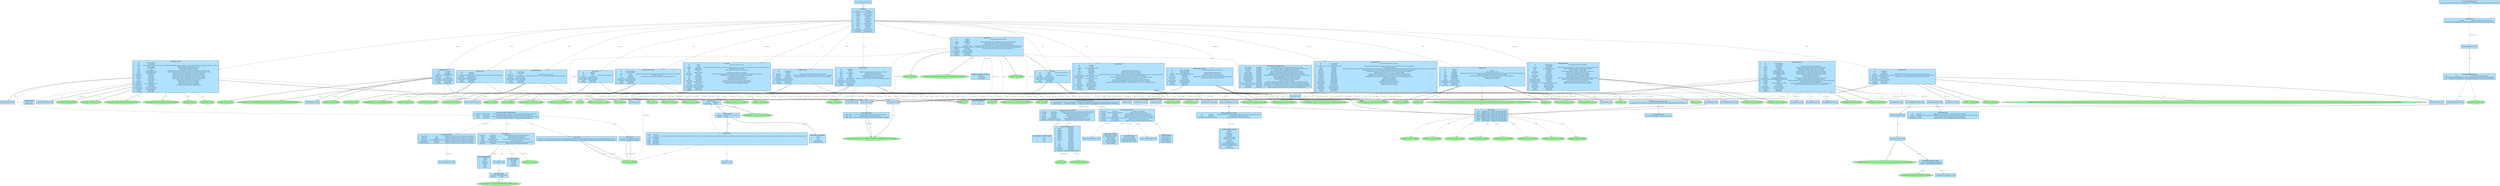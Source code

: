 # package: https://openc2_stix_sco
# version: 0-wd01 
# title: STIX SCO Core jadn
# exports: ["STIX-Cybersecurity-Observables", "SCO", "artifact", "autonomous_system", "directory", "domain_name", "email_addr", "email_message", "file", "ipv4_addr", "ipv6_addr", "mac_addr", "mutex", "network_traffic", "process", "software", "url", "user_account", "windows_registry_key"]
# config: {"$MaxBinary": 5555, "$MaxString": 5555, "$MaxElements": 555, "$Sys": "$", "$TypeName": "^[A-Za-z][-:_A-Za-z0-9]{0,63}$", "$FieldName": "^[A-Za-z][-:_A-Za-z0-9]{0,63}$", "$NSID": "^[A-Za-z][A-Za-z0-9]{0,7}$"}

digraph G {
    graph [fontname=Times fontsize=12]
    node [fillcolor=lightskyblue1 fontname=Arial fontsize=8 shape=box style=filled]
    edge [arrowsize=0.5 fontname=Arial fontsize=7 labelangle=45.0 labeldistance=0.9]
    bgcolor=white
    n0 [label="STIX-Cybersecurity-Observables = ArrayOf" shape=rectangle]
    n0 -> n1 [label=vtype]
    n1 [label=<<table border='0' cellborder='0' cellspacing='0' cellpadding='2'><tr><td colspan='4'><b>SCO = Choice</b></td></tr><tr><td>1</td><td>Artifact</td><td>artifact optional</td><td></td></tr><tr><td>2</td><td>Autonomous-System</td><td>autonomous-system optional</td><td></td></tr><tr><td>3</td><td>Directory</td><td>directory optional</td><td></td></tr><tr><td>4</td><td>Domain-Name</td><td>domain-name optional</td><td></td></tr><tr><td>5</td><td>Email-Addr</td><td>email-addr optional</td><td></td></tr><tr><td>6</td><td>File</td><td>file optional</td><td></td></tr><tr><td>7</td><td>IPv4-Addr</td><td>ipv4-addr optional</td><td></td></tr><tr><td>8</td><td>IPv6-Addr</td><td>ipv6-addr optional</td><td></td></tr><tr><td>9</td><td>Mac-Addr</td><td>mac-addr optional</td><td></td></tr><tr><td>10</td><td>Mutex</td><td>mutex optional</td><td></td></tr><tr><td>11</td><td>Network-Traffic</td><td>network-traffic optional</td><td></td></tr><tr><td>12</td><td>Process</td><td>process optional</td><td></td></tr><tr><td>13</td><td>Software</td><td>software optional</td><td></td></tr><tr><td>14</td><td>URL</td><td>url optional</td><td></td></tr><tr><td>15</td><td>User-Account</td><td>user-account optional</td><td></td></tr><tr><td>16</td><td>Windows-Registry-Key</td><td>windows-registry-key optional</td><td></td></tr><tr><td>17</td><td>X509-Certificate</td><td>x509-certificate optional</td><td></td></tr></table>> shape=rectangle]
    n1 -> n2 [label=Artifact style=dashed]
    n1 -> n4 [label="Autonomous-System" style=dashed]
    n1 -> n5 [label=Directory style=dashed]
    n1 -> n6 [label="Domain-Name" style=dashed]
    n1 -> n7 [label="Email-Addr" style=dashed]
    n1 -> n9 [label=File style=dashed]
    n1 -> n10 [label="IPv4-Addr" style=dashed]
    n1 -> n11 [label="IPv6-Addr" style=dashed]
    n1 -> n12 [label="Mac-Addr" style=dashed]
    n1 -> n13 [label=Mutex style=dashed]
    n1 -> n14 [label="Network-Traffic" style=dashed]
    n1 -> n16 [label=Process style=dashed]
    n1 -> n17 [label=Software style=dashed]
    n1 -> n19 [label=URL style=dashed]
    n1 -> n18 [label="User-Account" style=dashed]
    n1 -> n20 [label="Windows-Registry-Key" style=dashed]
    n1 -> n21 [label="X509-Certificate" style=dashed]
    n2 [label=<<table border='0' cellborder='0' cellspacing='0' cellpadding='2'><tr><td colspan='4'><b>artifact = Record</b></td></tr><tr><td>1</td><td>type</td><td>Artifact$Type</td><td>The value of this property MUST be `artifact`.</td></tr><tr><td>2</td><td>id</td><td>Artifact$Id</td><td></td></tr><tr><td>3</td><td>mime_type</td><td>Artifact$Mime-type</td><td>The value of this property MUST be a valid MIME type as specified in the IANA Media Types registry.</td></tr><tr><td>4</td><td>payload_bin</td><td>Binary optional</td><td>Specifies the binary data contained in the artifact as a base64-encoded string.</td></tr><tr><td>5</td><td>url</td><td>url</td><td>The value of this property MUST be a valid URL that resolves to the unencoded content.</td></tr><tr><td>6</td><td>hashes</td><td>Artifact$Hashes optional</td><td>Specifies a dictionary of hashes for the contents of the url or the payload_bin. This MUST be provided when the url property is present.</td></tr><tr><td>7</td><td>encryption_algorithm</td><td>encryption_algorithm_enum optional</td><td>If the artifact is encrypted, specifies the type of encryption algorithm the binary data  (either via payload_bin or url) is encoded in.</td></tr><tr><td>8</td><td>decryption_key</td><td>String optional</td><td>Specifies the decryption key for the encrypted binary data (either via payload_bin or url).</td></tr><tr><td>9</td><td>spec_version</td><td>spec_version optional</td><td></td></tr><tr><td>10</td><td>object_marking_refs</td><td>object_marking_refs optional</td><td></td></tr><tr><td>11</td><td>granular_markings</td><td>granular_markings optional</td><td></td></tr><tr><td>12</td><td>defanged</td><td>defanged optional</td><td></td></tr><tr><td>13</td><td>core_extensions</td><td>extensions optional</td><td></td></tr></table>> shape=rectangle]
    n2 -> n65 [label=type]
    n2 -> n66 [label=id]
    n2 -> n67 [label=mime_type]
    n2 -> n19 [label=url]
    n2 -> n68 [label=hashes style=dashed]
    n2 -> n3 [label=encryption_algorithm style=dashed]
    n2 -> n53 [label=spec_version style=dashed]
    n2 -> n54 [label=object_marking_refs style=dashed]
    n2 -> n56 [label=granular_markings style=dashed]
    n2 -> n57 [label=defanged style=dashed]
    n2 -> n59 [label=core_extensions style=dashed]
    n3 [label=<<table border='0' cellborder='0' cellspacing='0' cellpadding='2'><tr><td colspan='4'><b>encryption_algorithm_enum = Enumerated</b></td></tr><tr><td>1</td><td>AES-256-GCM</td><td></td></tr><tr><td>2</td><td>ChaCha20-Poly1305</td><td></td></tr><tr><td>3</td><td>mine-type-indicated</td><td></td></tr></table>> shape=rectangle]
    n4 [label=<<table border='0' cellborder='0' cellspacing='0' cellpadding='2'><tr><td colspan='4'><b>autonomous-system = Record</b></td></tr><tr><td>1</td><td>type</td><td>Autonomous-system$Type</td><td></td></tr><tr><td>2</td><td>id</td><td>Autonomous-system$Id</td><td></td></tr><tr><td>3</td><td>number</td><td>Integer</td><td>Specifies the number assigned to the AS. Such assignments are typically performed by a Regional Internet Registries (RIR).</td></tr><tr><td>4</td><td>name</td><td>String optional</td><td>Specifies the name of the AS. </td></tr><tr><td>5</td><td>rir</td><td>String optional</td><td>Specifies the name of the Regional Internet Registry (RIR) that assigned the number to the AS.</td></tr><tr><td>6</td><td>spec_version</td><td>spec_version optional</td><td></td></tr><tr><td>7</td><td>object_marking_refs</td><td>object_marking_refs optional</td><td></td></tr><tr><td>8</td><td>granular_markings</td><td>granular_markings optional</td><td></td></tr><tr><td>9</td><td>defanged</td><td>defanged optional</td><td></td></tr><tr><td>10</td><td>core_extensions</td><td>extensions optional</td><td></td></tr></table>> shape=rectangle]
    n4 -> n69 [label=type]
    n4 -> n70 [label=id]
    n4 -> n53 [label=spec_version style=dashed]
    n4 -> n54 [label=object_marking_refs style=dashed]
    n4 -> n56 [label=granular_markings style=dashed]
    n4 -> n57 [label=defanged style=dashed]
    n4 -> n59 [label=core_extensions style=dashed]
    n5 [label=<<table border='0' cellborder='0' cellspacing='0' cellpadding='2'><tr><td colspan='4'><b>directory = Record</b></td></tr><tr><td>1</td><td>type</td><td>Directory$Type</td><td></td></tr><tr><td>2</td><td>id</td><td>Directory$Id</td><td></td></tr><tr><td>3</td><td>path</td><td>String</td><td>Specifies the path, as originally observed, to the directory on the file system.</td></tr><tr><td>4</td><td>path_enc</td><td>Directory$Path-enc</td><td>Specifies the observed encoding for the path.</td></tr><tr><td>5</td><td>ctime</td><td>timestamp</td><td>Specifies the date/time the directory was created.</td></tr><tr><td>6</td><td>mtime</td><td>timestamp</td><td>Specifies the date/time the directory was last written to/modified.</td></tr><tr><td>7</td><td>atime</td><td>timestamp</td><td>Specifies the date/time the directory was last accessed.</td></tr><tr><td>8</td><td>contains_refs</td><td>Directory$Contains-refs</td><td>Specifies a list of references to other File and/or Directory Objects contained within the directory.</td></tr><tr><td>9</td><td>spec_version</td><td>spec_version optional</td><td></td></tr><tr><td>10</td><td>object_marking_refs</td><td>object_marking_refs optional</td><td></td></tr><tr><td>11</td><td>granular_markings</td><td>granular_markings optional</td><td></td></tr><tr><td>12</td><td>defanged</td><td>defanged optional</td><td></td></tr><tr><td>13</td><td>core_extensions</td><td>extensions optional</td><td></td></tr></table>> shape=rectangle]
    n5 -> n71 [label=type]
    n5 -> n72 [label=id]
    n5 -> n73 [label=path_enc]
    n5 -> n64 [label=ctime]
    n5 -> n64 [label=mtime]
    n5 -> n64 [label=atime]
    n5 -> n74 [label=contains_refs]
    n5 -> n53 [label=spec_version style=dashed]
    n5 -> n54 [label=object_marking_refs style=dashed]
    n5 -> n56 [label=granular_markings style=dashed]
    n5 -> n57 [label=defanged style=dashed]
    n5 -> n59 [label=core_extensions style=dashed]
    n6 [label=<<table border='0' cellborder='0' cellspacing='0' cellpadding='2'><tr><td colspan='4'><b>domain-name = Record</b></td></tr><tr><td>1</td><td>type</td><td>Domain-name$Type</td><td></td></tr><tr><td>2</td><td>id</td><td>Domain-name$Id</td><td></td></tr><tr><td>3</td><td>domain_name</td><td>String</td><td>Specifies the value of the domain name.</td></tr><tr><td>4</td><td>resolves_to_refs</td><td>Domain-name$Resolves-to-refs</td><td>Specifies a list of references to one or more IP addresses or domain names that the domain name resolves to.</td></tr><tr><td>5</td><td>spec_version</td><td>spec_version optional</td><td></td></tr><tr><td>6</td><td>object_marking_refs</td><td>object_marking_refs optional</td><td></td></tr><tr><td>7</td><td>granular_markings</td><td>granular_markings optional</td><td></td></tr><tr><td>8</td><td>defanged</td><td>defanged optional</td><td></td></tr><tr><td>9</td><td>core_extensions</td><td>extensions optional</td><td></td></tr></table>> shape=rectangle]
    n6 -> n75 [label=type]
    n6 -> n76 [label=id]
    n6 -> n77 [label=resolves_to_refs]
    n6 -> n53 [label=spec_version style=dashed]
    n6 -> n54 [label=object_marking_refs style=dashed]
    n6 -> n56 [label=granular_markings style=dashed]
    n6 -> n57 [label=defanged style=dashed]
    n6 -> n59 [label=core_extensions style=dashed]
    n7 [label=<<table border='0' cellborder='0' cellspacing='0' cellpadding='2'><tr><td colspan='4'><b>email-addr = Record</b></td></tr><tr><td>1</td><td>type</td><td>Email-addr$Type</td><td></td></tr><tr><td>2</td><td>id</td><td>Email-addr$Id</td><td></td></tr><tr><td>3</td><td>email_address</td><td>String</td><td>Specifies a single email address. This MUST not include the display name.</td></tr><tr><td>4</td><td>display_name</td><td>String optional</td><td>Specifies a single email display name, i.e., the name that is displayed to the human user of a mail application.</td></tr><tr><td>5</td><td>belongs_to_ref</td><td>String optional</td><td>Specifies the user account that the email address belongs to, as a reference to a User Account Object.</td></tr><tr><td>6</td><td>spec_version</td><td>spec_version optional</td><td></td></tr><tr><td>7</td><td>object_marking_refs</td><td>object_marking_refs optional</td><td></td></tr><tr><td>8</td><td>granular_markings</td><td>granular_markings optional</td><td></td></tr><tr><td>9</td><td>defanged</td><td>defanged optional</td><td></td></tr><tr><td>10</td><td>core_extensions</td><td>extensions optional</td><td></td></tr></table>> shape=rectangle]
    n7 -> n78 [label=type]
    n7 -> n79 [label=id]
    n7 -> n53 [label=spec_version style=dashed]
    n7 -> n54 [label=object_marking_refs style=dashed]
    n7 -> n56 [label=granular_markings style=dashed]
    n7 -> n57 [label=defanged style=dashed]
    n7 -> n59 [label=core_extensions style=dashed]
    n8 [label=<<table border='0' cellborder='0' cellspacing='0' cellpadding='2'><tr><td colspan='4'><b>email-message = Record</b></td></tr><tr><td>1</td><td>type</td><td>Email-message$Type</td><td></td></tr><tr><td>2</td><td>id</td><td>Email-message$Id</td><td></td></tr><tr><td>3</td><td>date</td><td>timestamp optional</td><td>Specifies the date/time that the email message was sent.</td></tr><tr><td>4</td><td>content_type</td><td>String optional</td><td>Specifies the value of the &amp;apos;Content-Type&amp;apos; header of the email message.</td></tr><tr><td>5</td><td>from_ref</td><td>String optional</td><td>Specifies the value of the &amp;apos;From:&amp;apos; header of the email message.</td></tr><tr><td>6</td><td>sender_ref</td><td>spec_version optional</td><td>Specifies the value of the &amp;apos;From&amp;apos; field of the email message.</td></tr><tr><td>7</td><td>to_refs</td><td>Email-message$To-refs optional</td><td>Specifies the mailboxes that are &amp;apos;To:&amp;apos; recipients of the email message.</td></tr><tr><td>8</td><td>cc_refs</td><td>Email-message$Cc-refs optional</td><td>Specifies the mailboxes that are &amp;apos;CC:&amp;apos; recipients of the email message.</td></tr><tr><td>9</td><td>bcc_refs</td><td>Email-message$Bcc-refs optional</td><td>Specifies the mailboxes that are &amp;apos;BCC:&amp;apos; recipients of the email message.</td></tr><tr><td>10</td><td>message_id</td><td>String optional</td><td>Specifies the Message-ID field of the email message.</td></tr><tr><td>11</td><td>subject</td><td>String optional</td><td>Specifies the subject of the email message.</td></tr><tr><td>12</td><td>received_lines</td><td>Email-message$Received-lines optional</td><td>Specifies one or more Received header fields that may be included in the email headers.</td></tr><tr><td>13</td><td>additional_header_fields</td><td>Email-message$Additional-header-fields optional</td><td>Specifies any other header fields found in the email message, as a dictionary.</td></tr><tr><td>14</td><td>raw_email_ref</td><td>String optional</td><td>Specifies the raw binary contents of the email message, including both the headers and body, as a reference to an Artifact Object.</td></tr><tr><td>15</td><td>is_multipart</td><td>Boolean</td><td>Indicates whether the email body contains multiple MIME parts.</td></tr><tr><td>16</td><td>body_multipart</td><td>Email-message$Body-multipart optional</td><td>Specifies a list of the MIME parts that make up the email body. This property MAY only be used if is_multipart is true.</td></tr><tr><td>17</td><td>body</td><td>String optional</td><td>Specifies a string containing the email body. This field MAY only be used if is_multipart is false.</td></tr><tr><td>18</td><td>spec_version</td><td>spec_version optional</td><td></td></tr><tr><td>19</td><td>object_marking_refs</td><td>object_marking_refs optional</td><td></td></tr><tr><td>20</td><td>granular_markings</td><td>granular_markings optional</td><td></td></tr><tr><td>21</td><td>defanged</td><td>defanged optional</td><td></td></tr><tr><td>22</td><td>core_extensions</td><td>extensions optional</td><td></td></tr></table>> shape=rectangle]
    n8 -> n80 [label=type]
    n8 -> n81 [label=id]
    n8 -> n64 [label=date style=dashed]
    n8 -> n53 [label=sender_ref style=dashed]
    n8 -> n82 [label=to_refs style=dashed]
    n8 -> n83 [label=cc_refs style=dashed]
    n8 -> n84 [label=bcc_refs style=dashed]
    n8 -> n85 [label=received_lines style=dashed]
    n8 -> n86 [label=additional_header_fields style=dashed]
    n8 -> n87 [label=body_multipart style=dashed]
    n8 -> n53 [label=spec_version style=dashed]
    n8 -> n54 [label=object_marking_refs style=dashed]
    n8 -> n56 [label=granular_markings style=dashed]
    n8 -> n57 [label=defanged style=dashed]
    n8 -> n59 [label=core_extensions style=dashed]
    n9 [label=<<table border='0' cellborder='0' cellspacing='0' cellpadding='2'><tr><td colspan='4'><b>file = Record</b></td></tr><tr><td>1</td><td>type</td><td>File$Type</td><td>The value of this property MUST be `file`.</td></tr><tr><td>2</td><td>id</td><td>File$Id</td><td></td></tr><tr><td>3</td><td>extensions</td><td>String optional</td><td>The File Object defines the following extensions. In addition to these, producers MAY create their own. Extensions: ntfs-ext, raster-image-ext, pdf-ext, archive-ext, windows-pebinary-ext</td></tr><tr><td>4</td><td>hashes</td><td>File$Hashes optional</td><td>Specifies a dictionary of hashes for the file.</td></tr><tr><td>5</td><td>size</td><td>File$Size optional</td><td>Specifies the size of the file, in bytes, as a non-negative integer.</td></tr><tr><td>6</td><td>name</td><td>String</td><td></td></tr><tr><td>7</td><td>name_enc</td><td>File$Name-enc optional</td><td>Specifies the observed encoding for the name of the file.</td></tr><tr><td>8</td><td>magic_number_hex</td><td>Hex optional</td><td>Specifies the hexadecimal constant (&amp;apos;magic number&amp;apos;) associated with a specific file format that corresponds to the file, if applicable.</td></tr><tr><td>9</td><td>mime_type</td><td>String optional</td><td>Specifies the MIME type name specified for the file, e.g., &amp;apos;application/msword&amp;apos;.</td></tr><tr><td>10</td><td>ctime</td><td>timestamp optional</td><td>Specifies the date/time the file was created.</td></tr><tr><td>11</td><td>mtime</td><td>timestamp optional</td><td>Specifies the date/time the file was last written to/modified.</td></tr><tr><td>12</td><td>atime</td><td>timestamp optional</td><td>Specifies the date/time the file was last accessed.</td></tr><tr><td>13</td><td>parent_directory</td><td>String optional</td><td>Specifies the parent directory of the file, as a reference to a Directory Object.</td></tr><tr><td>14</td><td>contains_refs</td><td>File$Contains-refs optional</td><td>Specifies a list of references to other Observable Objects contained within the file.</td></tr><tr><td>15</td><td>content_ref</td><td>String optional</td><td>Specifies the content of the file, represented as an Artifact Object.</td></tr><tr><td>16</td><td>spec_version</td><td>spec_version optional</td><td></td></tr><tr><td>17</td><td>object_marking_refs</td><td>object_marking_refs optional</td><td></td></tr><tr><td>18</td><td>granular_markings</td><td>granular_markings optional</td><td></td></tr><tr><td>19</td><td>defanged</td><td>defanged optional</td><td></td></tr><tr><td>20</td><td>core_extensions</td><td>extensions optional</td><td></td></tr></table>> shape=rectangle]
    n9 -> n88 [label=type]
    n9 -> n89 [label=id]
    n9 -> n90 [label=hashes style=dashed]
    n9 -> n91 [label=size style=dashed]
    n9 -> n92 [label=name_enc style=dashed]
    n9 -> n63 [label=magic_number_hex style=dashed]
    n9 -> n64 [label=ctime style=dashed]
    n9 -> n64 [label=mtime style=dashed]
    n9 -> n64 [label=atime style=dashed]
    n9 -> n93 [label=contains_refs style=dashed]
    n9 -> n53 [label=spec_version style=dashed]
    n9 -> n54 [label=object_marking_refs style=dashed]
    n9 -> n56 [label=granular_markings style=dashed]
    n9 -> n57 [label=defanged style=dashed]
    n9 -> n59 [label=core_extensions style=dashed]
    n10 [label=<<table border='0' cellborder='0' cellspacing='0' cellpadding='2'><tr><td colspan='4'><b>ipv4-addr = Record</b></td></tr><tr><td>1</td><td>type</td><td>Ipv4-addr$Type</td><td></td></tr><tr><td>2</td><td>id</td><td>Ipv4-addr$Id</td><td></td></tr><tr><td>3</td><td>ipv4_addr</td><td>Ipv4-addr$Ipv4-addr</td><td></td></tr><tr><td>4</td><td>resolves_to_refs</td><td>Ipv4-addr$Resolves-to-refs</td><td></td></tr><tr><td>5</td><td>belongs_to_refs</td><td>String</td><td></td></tr><tr><td>6</td><td>spec_version</td><td>spec_version optional</td><td></td></tr><tr><td>7</td><td>object_marking_refs</td><td>object_marking_refs optional</td><td></td></tr><tr><td>8</td><td>granular_markings</td><td>granular_markings optional</td><td></td></tr><tr><td>9</td><td>defanged</td><td>defanged optional</td><td></td></tr><tr><td>10</td><td>core_extensions</td><td>extensions optional</td><td></td></tr></table>> shape=rectangle]
    n10 -> n94 [label=type]
    n10 -> n95 [label=id]
    n10 -> n96 [label=ipv4_addr]
    n10 -> n97 [label=resolves_to_refs]
    n10 -> n53 [label=spec_version style=dashed]
    n10 -> n54 [label=object_marking_refs style=dashed]
    n10 -> n56 [label=granular_markings style=dashed]
    n10 -> n57 [label=defanged style=dashed]
    n10 -> n59 [label=core_extensions style=dashed]
    n11 [label=<<table border='0' cellborder='0' cellspacing='0' cellpadding='2'><tr><td colspan='4'><b>ipv6-addr = Record</b></td></tr><tr><td>1</td><td>type</td><td>Ipv6-addr$Type</td><td></td></tr><tr><td>2</td><td>id</td><td>Ipv6-addr$Id</td><td></td></tr><tr><td>3</td><td>ipv6_addr</td><td>Ipv6-addr$Ipv6-addr</td><td>The IPv6 Address Object represents one or more IPv6 addresses expressed using CIDR notation.</td></tr><tr><td>4</td><td>resolves_to_refs</td><td>Ipv6-addr$Resolves-to-refs</td><td>Specifies a list of references to one or more Layer 2 Media Access Control (MAC) addresses that the IPv6 address resolves to.</td></tr><tr><td>5</td><td>belongs_to_refs</td><td>Ipv6-addr$Belongs-to-refs</td><td>Specifies a reference to one or more autonomous systems (AS) that the IPv6 address belongs to.</td></tr><tr><td>6</td><td>spec_version</td><td>spec_version optional</td><td></td></tr><tr><td>7</td><td>object_marking_refs</td><td>object_marking_refs optional</td><td></td></tr><tr><td>8</td><td>granular_markings</td><td>granular_markings optional</td><td></td></tr><tr><td>9</td><td>defanged</td><td>defanged optional</td><td></td></tr><tr><td>10</td><td>core_extensions</td><td>extensions optional</td><td></td></tr></table>> shape=rectangle]
    n11 -> n98 [label=type]
    n11 -> n99 [label=id]
    n11 -> n100 [label=ipv6_addr]
    n11 -> n101 [label=resolves_to_refs]
    n11 -> n102 [label=belongs_to_refs]
    n11 -> n53 [label=spec_version style=dashed]
    n11 -> n54 [label=object_marking_refs style=dashed]
    n11 -> n56 [label=granular_markings style=dashed]
    n11 -> n57 [label=defanged style=dashed]
    n11 -> n59 [label=core_extensions style=dashed]
    n12 [label=<<table border='0' cellborder='0' cellspacing='0' cellpadding='2'><tr><td colspan='4'><b>mac-addr = Record</b></td></tr><tr><td>1</td><td>type</td><td>Mac-addr$Type</td><td></td></tr><tr><td>2</td><td>id</td><td>Mac-addr$Id</td><td></td></tr><tr><td>3</td><td>mac_address_value</td><td>Mac-addr$Mac-address-value</td><td>Specifies one or more mac addresses expressed using CIDR notation.</td></tr><tr><td>4</td><td>spec_version</td><td>spec_version optional</td><td></td></tr><tr><td>5</td><td>object_marking_refs</td><td>object_marking_refs optional</td><td></td></tr><tr><td>6</td><td>granular_markings</td><td>granular_markings optional</td><td></td></tr><tr><td>7</td><td>defanged</td><td>defanged optional</td><td></td></tr><tr><td>8</td><td>core_extensions</td><td>extensions optional</td><td></td></tr></table>> shape=rectangle]
    n12 -> n103 [label=type]
    n12 -> n104 [label=id]
    n12 -> n105 [label=mac_address_value]
    n12 -> n53 [label=spec_version style=dashed]
    n12 -> n54 [label=object_marking_refs style=dashed]
    n12 -> n56 [label=granular_markings style=dashed]
    n12 -> n57 [label=defanged style=dashed]
    n12 -> n59 [label=core_extensions style=dashed]
    n13 [label=<<table border='0' cellborder='0' cellspacing='0' cellpadding='2'><tr><td colspan='4'><b>mutex = Record</b></td></tr><tr><td>1</td><td>type</td><td>Mutex$Type</td><td></td></tr><tr><td>2</td><td>id</td><td>Mutex$Id</td><td></td></tr><tr><td>3</td><td>name</td><td>String</td><td>Specifies the name of the mutex object.</td></tr><tr><td>4</td><td>spec_version</td><td>spec_version optional</td><td></td></tr><tr><td>5</td><td>object_marking_refs</td><td>object_marking_refs optional</td><td></td></tr><tr><td>6</td><td>granular_markings</td><td>granular_markings optional</td><td></td></tr><tr><td>7</td><td>defanged</td><td>defanged optional</td><td></td></tr><tr><td>8</td><td>core_extensions</td><td>extensions optional</td><td></td></tr></table>> shape=rectangle]
    n13 -> n106 [label=type]
    n13 -> n107 [label=id]
    n13 -> n53 [label=spec_version style=dashed]
    n13 -> n54 [label=object_marking_refs style=dashed]
    n13 -> n56 [label=granular_markings style=dashed]
    n13 -> n57 [label=defanged style=dashed]
    n13 -> n59 [label=core_extensions style=dashed]
    n14 [label=<<table border='0' cellborder='0' cellspacing='0' cellpadding='2'><tr><td colspan='4'><b>network-traffic = Record</b></td></tr><tr><td>1</td><td>type</td><td>Network-traffic$Type</td><td></td></tr><tr><td>2</td><td>id</td><td>Network-traffic$Id</td><td></td></tr><tr><td>3</td><td>extensions</td><td>network_traffic_extensions_dictionary optional</td><td>The Network Traffic Object defines the following extensions. In addition to these, producers MAY create their own. Extensions: http-ext, tcp-ext, icmp-ext, socket-ext</td></tr><tr><td>4</td><td>start</td><td>Network-traffic$Start</td><td>Specifies the date/time the network traffic was initiated, if known.</td></tr><tr><td>5</td><td>stop</td><td>Network-traffic$Stop</td><td>Specifies the date/time the network traffic ended, if known.</td></tr><tr><td>6</td><td>is_active</td><td>Boolean</td><td>Indicates whether the network traffic is still ongoing.</td></tr><tr><td>7</td><td>src_port</td><td>Network-traffic$Src-port</td><td>Specifies the source port used in the network traffic, as an integer. The port value MUST be in the range of 0 - 65535.</td></tr><tr><td>8</td><td>dst_port</td><td>Network-traffic$Dst-port optional</td><td>Specifies the destination port used in the network traffic, as an integer. The port value MUST be in the range of 0 - 65535.</td></tr><tr><td>9</td><td>protocols</td><td>Network-traffic$Protocols</td><td>Specifies the protocols observed in the network traffic, along with their corresponding state.</td></tr><tr><td>10</td><td>src_byte_count</td><td>Integer optional</td><td>Specifies the number of bytes, as a positive integer, sent from the source to the destination.</td></tr><tr><td>11</td><td>dst_byte_count</td><td>Integer optional</td><td>Specifies the number of bytes, as a positive integer, sent from the destination to the source.</td></tr><tr><td>12</td><td>src_packets</td><td>Integer optional</td><td>Specifies the number of packets, as a positive integer, sent from the source to the destination.</td></tr><tr><td>13</td><td>dst_packets</td><td>Integer optional</td><td>Specifies the number of packets, as a positive integer, sent from the destination to the source.</td></tr><tr><td>14</td><td>ipfix</td><td>ipfix_choice optional</td><td>Specifies any IP Flow Information Export (IPFIX) data for the traffic.</td></tr><tr><td>15</td><td>src_payload_ref</td><td>String optional</td><td>Specifies the bytes sent from the source to the destination.</td></tr><tr><td>16</td><td>dst_payload_ref</td><td>String optional</td><td>Specifies the bytes sent from the source to the destination.</td></tr><tr><td>17</td><td>encapsulates_refs</td><td>Network-traffic$Encapsulates-refs</td><td>Specifies the bytes sent from the source to the destination.</td></tr><tr><td>18</td><td>encapsulated_by_ref</td><td>String optional</td><td>Links to another network-traffic object which encapsulates this object.</td></tr><tr><td>19</td><td>spec_version</td><td>spec_version optional</td><td></td></tr><tr><td>20</td><td>object_marking_refs</td><td>object_marking_refs optional</td><td></td></tr><tr><td>21</td><td>granular_markings</td><td>granular_markings optional</td><td></td></tr><tr><td>22</td><td>defanged</td><td>defanged optional</td><td></td></tr><tr><td>23</td><td>core_extensions</td><td>extensions optional</td><td></td></tr></table>> shape=rectangle]
    n14 -> n108 [label=type]
    n14 -> n109 [label=id]
    n14 -> n34 [label=extensions style=dashed]
    n14 -> n110 [label=start]
    n14 -> n111 [label=stop]
    n14 -> n112 [label=src_port]
    n14 -> n113 [label=dst_port style=dashed]
    n14 -> n114 [label=protocols]
    n14 -> n15 [label=ipfix style=dashed]
    n14 -> n115 [label=encapsulates_refs]
    n14 -> n53 [label=spec_version style=dashed]
    n14 -> n54 [label=object_marking_refs style=dashed]
    n14 -> n56 [label=granular_markings style=dashed]
    n14 -> n57 [label=defanged style=dashed]
    n14 -> n59 [label=core_extensions style=dashed]
    n15 [label=<<table border='0' cellborder='0' cellspacing='0' cellpadding='2'><tr><td colspan='4'><b>ipfix_choice = Choice</b></td></tr><tr><td>1</td><td>ipfix_string</td><td>String</td><td></td></tr><tr><td>2</td><td>ipfix_integer</td><td>Integer</td><td></td></tr></table>> shape=rectangle]
    n16 [label=<<table border='0' cellborder='0' cellspacing='0' cellpadding='2'><tr><td colspan='4'><b>process = Record</b></td></tr><tr><td>1</td><td>type</td><td>Process$Type</td><td></td></tr><tr><td>2</td><td>id</td><td>Process$Id</td><td></td></tr><tr><td>3</td><td>extensions</td><td>process_extensions_dictionary optional</td><td></td></tr><tr><td>4</td><td>is_hidden</td><td>Boolean optional</td><td></td></tr><tr><td>5</td><td>pid</td><td>Integer optional</td><td>Specifies the Process ID, or PID, of the process.</td></tr><tr><td>6</td><td>created_time</td><td>timestamp optional</td><td>Specifies the date/time at which the process was created.</td></tr><tr><td>7</td><td>cwd</td><td>String optional</td><td>Specifies the current working directory of the process.</td></tr><tr><td>8</td><td>command_line</td><td>String optional</td><td>Specifies the full command line used in executing the process, including the process name (which may be specified individually via the binary_ref.name property) and any arguments.</td></tr><tr><td>9</td><td>environment_variables</td><td>Process$Environment-variables optional</td><td>Specifies the list of environment variables associated with the process as a dictionary.</td></tr><tr><td>10</td><td>opened_connection_refs</td><td>String optional</td><td>Specifies the list of network connections opened by the process, as a reference to one or more Network Traffic Objects.</td></tr><tr><td>11</td><td>creator_user_ref</td><td>Process$Creator-user-ref optional</td><td>Specifies the user that created the process, as a reference to a User Account Object.</td></tr><tr><td>12</td><td>image_ref</td><td>String optional</td><td>Specifies the executable binary that was executed as the process image, as a reference to a File Object.</td></tr><tr><td>13</td><td>parent_ref</td><td>String optional</td><td>Specifies the other process that spawned (i.e. is the parent of) this one, as represented by a Process Object.</td></tr><tr><td>14</td><td>child_refs</td><td>Process$Child-refs optional</td><td>Specifies the other processes that were spawned by (i.e. children of) this process, as a reference to one or more other Process Objects.</td></tr><tr><td>15</td><td>spec_version</td><td>spec_version optional</td><td></td></tr><tr><td>16</td><td>object_marking_refs</td><td>object_marking_refs optional</td><td></td></tr><tr><td>17</td><td>granular_markings</td><td>granular_markings optional</td><td></td></tr><tr><td>18</td><td>defanged</td><td>defanged optional</td><td></td></tr><tr><td>19</td><td>core_extensions</td><td>extensions optional</td><td></td></tr></table>> shape=rectangle]
    n16 -> n116 [label=type]
    n16 -> n117 [label=id]
    n16 -> n44 [label=extensions style=dashed]
    n16 -> n64 [label=created_time style=dashed]
    n16 -> n118 [label=environment_variables style=dashed]
    n16 -> n119 [label=creator_user_ref style=dashed]
    n16 -> n120 [label=child_refs style=dashed]
    n16 -> n53 [label=spec_version style=dashed]
    n16 -> n54 [label=object_marking_refs style=dashed]
    n16 -> n56 [label=granular_markings style=dashed]
    n16 -> n57 [label=defanged style=dashed]
    n16 -> n59 [label=core_extensions style=dashed]
    n17 [label=<<table border='0' cellborder='0' cellspacing='0' cellpadding='2'><tr><td colspan='4'><b>software = Record</b></td></tr><tr><td>1</td><td>type</td><td>Software$Type</td><td></td></tr><tr><td>2</td><td>id</td><td>String</td><td>%^software--</td></tr><tr><td>3</td><td>name</td><td>Software$Name</td><td>Specifies the name of the software.</td></tr><tr><td>4</td><td>cpe</td><td>Software$Cpe</td><td>Specifies the Common Platform Enumeration (CPE) entry for the software, if available. The value for this property MUST be a CPE v2.3 entry from the official NVD CPE Dictionary.</td></tr><tr><td>5</td><td>swid</td><td>Software$Swid</td><td>Specifies the Software Identification (SWID) Tags entry for the software, if available.</td></tr><tr><td>6</td><td>languages</td><td>Software$Languages</td><td>Specifies the languages supported by the software. The value of each list member MUST be an ISO 639-2 language code.</td></tr><tr><td>7</td><td>vendor</td><td>Software$Vendor</td><td>Specifies the name of the vendor of the software.</td></tr><tr><td>8</td><td>version</td><td>Software$Version</td><td>Specifies the version of the software.</td></tr><tr><td>9</td><td>spec_version</td><td>spec_version optional</td><td></td></tr><tr><td>10</td><td>object_marking_refs</td><td>object_marking_refs optional</td><td></td></tr><tr><td>11</td><td>granular_markings</td><td>granular_markings optional</td><td></td></tr><tr><td>12</td><td>defanged</td><td>defanged optional</td><td></td></tr><tr><td>13</td><td>core_extensions</td><td>extensions optional</td><td></td></tr></table>> shape=rectangle]
    n17 -> n121 [label=type]
    n17 -> n122 [label=name_]
    n17 -> n123 [label=cpe]
    n17 -> n124 [label=swid]
    n17 -> n125 [label=languages]
    n17 -> n126 [label=vendor]
    n17 -> n127 [label=version]
    n17 -> n53 [label=spec_version style=dashed]
    n17 -> n54 [label=object_marking_refs style=dashed]
    n17 -> n56 [label=granular_markings style=dashed]
    n17 -> n57 [label=defanged style=dashed]
    n17 -> n59 [label=core_extensions style=dashed]
    n18 [label=<<table border='0' cellborder='0' cellspacing='0' cellpadding='2'><tr><td colspan='4'><b>user-account = Record</b></td></tr><tr><td>1</td><td>type</td><td>User-account$Type</td><td>The value of this property MUST be `user-account`.</td></tr><tr><td>2</td><td>id</td><td>User-account$Id</td><td></td></tr><tr><td>3</td><td>user_account_extensions</td><td>user_account_extensions_dictionary optional</td><td>The User Account Object defines the following extensions. In addition to these, producers MAY create their own. Extensions: unix-account-ext.</td></tr><tr><td>4</td><td>user_id</td><td>String optional</td><td>Specifies the identifier of the account.</td></tr><tr><td>5</td><td>credential</td><td>String optional</td><td>Specifies a cleartext credential. This is only intended to be used in capturing metadata from malware analysis (e.g., a hard-coded domain administrator password that the malware attempts to use for lateral movement) and SHOULD NOT be used for sharing of PII.</td></tr><tr><td>6</td><td>account_login</td><td>String optional</td><td>Specifies the account login string, used in cases where the user_id property specifies something other than what a user would type when they login.</td></tr><tr><td>7</td><td>account_type</td><td>String optional</td><td>Specifies the type of the account. This is an open vocabulary and values SHOULD come from the account-type-ov vocabulary.</td></tr><tr><td>8</td><td>display_name</td><td>String optional</td><td>Specifies the display name of the account, to be shown in user interfaces, if applicable.</td></tr><tr><td>9</td><td>is_service_account</td><td>Boolean optional</td><td>Indicates that the account is associated with a network service or system process (daemon), not a specific individual.</td></tr><tr><td>10</td><td>is_privileged</td><td>Boolean optional</td><td>Specifies that the account has elevated privileges (i.e., in the case of root on Unix or the Windows Administrator account).</td></tr><tr><td>11</td><td>can_escalate_privs</td><td>Boolean optional</td><td>Specifies that the account has the ability to escalate privileges (i.e., in the case of sudo on Unix or a Windows Domain Admin account).</td></tr><tr><td>12</td><td>is_disabled</td><td>Boolean optional</td><td>Specifies if the account is disabled.</td></tr><tr><td>13</td><td>account_created</td><td>timestamp optional</td><td>Specifies when the account was created.</td></tr><tr><td>14</td><td>account_expires</td><td>timestamp optional</td><td>Specifies the expiration date of the account.</td></tr><tr><td>15</td><td>credential_last_changed</td><td>timestamp optional</td><td>Specifies when the account credential was last changed.</td></tr><tr><td>16</td><td>account_first_login</td><td>timestamp optional</td><td>Specifies when the account was first accessed.</td></tr><tr><td>17</td><td>account_last_login</td><td>timestamp optional</td><td>Specifies when the account was last accessed.</td></tr><tr><td>18</td><td>spec_version</td><td>spec_version optional</td><td></td></tr><tr><td>19</td><td>object_marking_refs</td><td>object_marking_refs optional</td><td></td></tr><tr><td>20</td><td>granular_markings</td><td>granular_markings optional</td><td></td></tr><tr><td>21</td><td>defanged</td><td>defanged optional</td><td></td></tr><tr><td>22</td><td>core_extensions</td><td>extensions optional</td><td></td></tr></table>> shape=rectangle]
    n18 -> n128 [label=type]
    n18 -> n129 [label=id]
    n18 -> n42 [label=user_account_extensions style=dashed]
    n18 -> n64 [label=account_created style=dashed]
    n18 -> n64 [label=account_expires style=dashed]
    n18 -> n64 [label=credential_last_changed style=dashed]
    n18 -> n64 [label=account_first_login style=dashed]
    n18 -> n64 [label=account_last_login style=dashed]
    n18 -> n53 [label=spec_version style=dashed]
    n18 -> n54 [label=object_marking_refs style=dashed]
    n18 -> n56 [label=granular_markings style=dashed]
    n18 -> n57 [label=defanged style=dashed]
    n18 -> n59 [label=core_extensions style=dashed]
    n19 [label=<<table border='0' cellborder='0' cellspacing='0' cellpadding='2'><tr><td colspan='4'><b>url = Record</b></td></tr><tr><td>1</td><td>type</td><td>Url$Type</td><td>The value of this property MUST be `url`.</td></tr><tr><td>2</td><td>id</td><td>Url$Id</td><td></td></tr><tr><td>3</td><td>url_value</td><td>Url$Url-value</td><td>Specifies the value of the URL.</td></tr><tr><td>4</td><td>spec_version</td><td>spec_version optional</td><td></td></tr><tr><td>5</td><td>object_marking_refs</td><td>object_marking_refs optional</td><td></td></tr><tr><td>6</td><td>granular_markings</td><td>granular_markings optional</td><td></td></tr><tr><td>7</td><td>defanged</td><td>defanged optional</td><td></td></tr><tr><td>8</td><td>core_extensions</td><td>extensions optional</td><td></td></tr></table>> shape=rectangle]
    n19 -> n130 [label=type]
    n19 -> n131 [label=id]
    n19 -> n132 [label=url_value]
    n19 -> n53 [label=spec_version style=dashed]
    n19 -> n54 [label=object_marking_refs style=dashed]
    n19 -> n56 [label=granular_markings style=dashed]
    n19 -> n57 [label=defanged style=dashed]
    n19 -> n59 [label=core_extensions style=dashed]
    n20 [label=<<table border='0' cellborder='0' cellspacing='0' cellpadding='2'><tr><td colspan='4'><b>windows-registry-key = Record</b></td></tr><tr><td>1</td><td>type</td><td>Windows-registry-key$Type</td><td>The value of this property MUST be `windows-registry-key`.</td></tr><tr><td>2</td><td>id</td><td>Windows-registry-key$Id</td><td></td></tr><tr><td>3</td><td>key</td><td>Windows-registry-key$Key</td><td>Specifies the full registry key including the hive.</td></tr><tr><td>4</td><td>registry_values</td><td>Windows-registry-key$Registry-values optional</td><td>Specifies the values found under the registry key.</td></tr><tr><td>5</td><td>modified_time</td><td>timestamp optional</td><td>Specifies the last date/time that the registry key was modified.</td></tr><tr><td>6</td><td>creator_user_ref</td><td>String optional</td><td>Specifies a reference to a user account, represented as a User Account Object, that created the registry key.</td></tr><tr><td>7</td><td>number_of_subkeys</td><td>Integer optional</td><td>Specifies the number of subkeys contained under the registry key.</td></tr><tr><td>8</td><td>spec_version</td><td>spec_version optional</td><td></td></tr><tr><td>9</td><td>object_marking_refs</td><td>object_marking_refs optional</td><td></td></tr><tr><td>10</td><td>granular_markings</td><td>granular_markings optional</td><td></td></tr><tr><td>11</td><td>defanged</td><td>defanged optional</td><td></td></tr><tr><td>12</td><td>core_extensions</td><td>extensions optional</td><td></td></tr></table>> shape=rectangle]
    n20 -> n133 [label=type]
    n20 -> n134 [label=id]
    n20 -> n135 [label=key]
    n20 -> n136 [label=registry_values style=dashed]
    n20 -> n64 [label=modified_time style=dashed]
    n20 -> n53 [label=spec_version style=dashed]
    n20 -> n54 [label=object_marking_refs style=dashed]
    n20 -> n56 [label=granular_markings style=dashed]
    n20 -> n57 [label=defanged style=dashed]
    n20 -> n59 [label=core_extensions style=dashed]
    n21 [label=<<table border='0' cellborder='0' cellspacing='0' cellpadding='2'><tr><td colspan='4'><b>x509-certificate = Record</b></td></tr><tr><td>1</td><td>type</td><td>X509-certificate$Type</td><td>The value of this property MUST be `x509-certificate`.</td></tr><tr><td>2</td><td>id</td><td>X509-certificate$Id</td><td></td></tr><tr><td>3</td><td>is_self_signed</td><td>Boolean optional</td><td>Specifies whether the certificate is self-signed, i.e., whether it is signed by the same entity whose identity it certifies.</td></tr><tr><td>4</td><td>hashes</td><td>X509-certificate$Hashes optional</td><td>Specifies any hashes that were calculated for the entire contents of the certificate.</td></tr><tr><td>5</td><td>version</td><td>String optional</td><td>Specifies the version of the encoded certificate.</td></tr><tr><td>6</td><td>serial_number</td><td>String optional</td><td>Specifies the unique identifier for the certificate, as issued by a specific Certificate Authority.</td></tr><tr><td>7</td><td>signature_algorithm</td><td>String optional</td><td>Specifies the name of the algorithm used to sign the certificate.</td></tr><tr><td>8</td><td>issuer</td><td>String optional</td><td>Specifies the name of the Certificate Authority that issued the certificate.</td></tr><tr><td>9</td><td>validity_not_before</td><td>timestamp optional</td><td>Specifies the date on which the certificate validity period begins.</td></tr><tr><td>10</td><td>validity_not_after</td><td>timestamp optional</td><td>Specifies the date on which the certificate validity period ends.</td></tr><tr><td>11</td><td>subject</td><td>spec_version optional</td><td>Specifies the name of the entity associated with the public key stored in the subject public key field of the certificate.</td></tr><tr><td>12</td><td>subject_public_key_algorithm</td><td>String optional</td><td>Specifies the name of the algorithm with which to encrypt data being sent to the subject.</td></tr><tr><td>13</td><td>subject_public_key_modulus</td><td>String optional</td><td>Specifies the modulus portion of the subject&rsquo;s public RSA key.</td></tr><tr><td>14</td><td>subject_public_key_extensions</td><td>Integer optional</td><td>Specifies the exponent portion of the subject&rsquo;s public RSA key, as an integer.</td></tr><tr><td>15</td><td>x509_v3_extensions</td><td>X509-certificate$X509-v3-extensions optional</td><td>Specifies any standard X.509 v3 extensions that may be used in the certificate.</td></tr><tr><td>16</td><td>spec_version</td><td>spec_version optional</td><td></td></tr><tr><td>17</td><td>object_marking_refs</td><td>object_marking_refs optional</td><td></td></tr><tr><td>18</td><td>granular_markings</td><td>granular_markings optional</td><td></td></tr><tr><td>19</td><td>defanged</td><td>defanged optional</td><td></td></tr><tr><td>20</td><td>core_extensions</td><td>extensions optional</td><td></td></tr></table>> shape=rectangle]
    n21 -> n137 [label=type]
    n21 -> n138 [label=id]
    n21 -> n139 [label=hashes style=dashed]
    n21 -> n64 [label=validity_not_before style=dashed]
    n21 -> n64 [label=validity_not_after style=dashed]
    n21 -> n53 [label=subject style=dashed]
    n21 -> n140 [label=x509_v3_extensions style=dashed]
    n21 -> n53 [label=spec_version style=dashed]
    n21 -> n54 [label=object_marking_refs style=dashed]
    n21 -> n56 [label=granular_markings style=dashed]
    n21 -> n57 [label=defanged style=dashed]
    n21 -> n59 [label=core_extensions style=dashed]
    n22 [label=<<table border='0' cellborder='0' cellspacing='0' cellpadding='2'><tr><td colspan='4'><b>mime-part-type = Record</b></td></tr><tr><td>1</td><td>body</td><td>String optional</td><td>Specifies the contents of the MIME part if the content_type is not provided OR starts with text/</td></tr><tr><td>2</td><td>body_raw_ref</td><td>String optional</td><td>Specifies the contents of non-textual MIME parts, that is those whose content_type does not start with text/, as a reference to an Artifact Object or File Object.</td></tr><tr><td>3</td><td>content_type</td><td>String optional</td><td>Specifies the value of the &amp;apos;Content-Type&amp;apos; header field of the MIME part.</td></tr><tr><td>4</td><td>content_disposition</td><td>String optional</td><td>Specifies the value of the &amp;apos;Content-Disposition&amp;apos; header field of the MIME part.</td></tr></table>> shape=rectangle]
    n23 [label="email-additional-header-fields = ArrayOf" shape=rectangle]
    n23 -> n24 [label=vtype]
    n24 [label="email_additional_header_field = MapOf" shape=rectangle]
    n24 -> n25 [label=ktype]
    n24 -> n26 [label=vtype]
    n25 [label="email_additional_header_fieldname = String(%^((?!((^|, )(date|received_lines|content_type|from_ref|sender_ref|to_refs|cc_refs|bcc_refs|subject))+$).)*$%)" fillcolor=palegreen shape=ellipse]
    n26 [label=<<table border='0' cellborder='0' cellspacing='0' cellpadding='2'><tr><td colspan='4'><b>email_additional_header_value = Choice</b></td></tr><tr><td>1</td><td>String_Value</td><td>Email-additional-header-value$String-value</td><td></td></tr><tr><td>2</td><td>String_Array</td><td>Email-additional-header-value$String-array</td><td></td></tr></table>> shape=rectangle]
    n26 -> n141 [label=String_Value style=dashed]
    n26 -> n142 [label=String_Array style=dashed]
    n27 [label=<<table border='0' cellborder='0' cellspacing='0' cellpadding='2'><tr><td colspan='4'><b>windows_registry_value_type = Record</b></td></tr><tr><td>1</td><td>name</td><td>String optional</td><td>Specifies the name of the registry value. For specifying the default value in a registry key, an empty string MUST be used.</td></tr><tr><td>2</td><td>data</td><td>String optional</td><td>Specifies the data contained in the registry value.</td></tr><tr><td>3</td><td>registry_data_type</td><td>win_registry_data_type optional</td><td>Specifies the registry (REG_*) data type used in the registry value.</td></tr></table>> shape=rectangle]
    n27 -> n28 [label=registry_data_type style=dashed]
    n28 [label=<<table border='0' cellborder='0' cellspacing='0' cellpadding='2'><tr><td colspan='4'><b>win_registry_data_type = Enumerated</b></td></tr><tr><td>1</td><td>REG_NONE</td><td></td></tr><tr><td>2</td><td>REG_SZ</td><td></td></tr><tr><td>3</td><td>REG_EXPAND_SZ</td><td></td></tr><tr><td>4</td><td>REG_BINARY</td><td></td></tr><tr><td>5</td><td>REG_DWORD</td><td></td></tr><tr><td>6</td><td>REG_DWORD_BIG_ENDIAN</td><td></td></tr><tr><td>7</td><td>REG_DWORD_LITTLE_ENDIAN</td><td></td></tr><tr><td>8</td><td>REG_LINK</td><td></td></tr><tr><td>9</td><td>REG_MULTI_SZ</td><td></td></tr><tr><td>10</td><td>REG_RESOURCE_LIST</td><td></td></tr><tr><td>11</td><td>REG_FULL_RESOURCE_DESCRIPTION</td><td></td></tr><tr><td>12</td><td>REG_RESOURCE_REQUIREMENTS_LIST</td><td></td></tr><tr><td>13</td><td>REG_QWORD</td><td></td></tr><tr><td>14</td><td>REG_INVALID_TYPE</td><td></td></tr></table>> shape=rectangle]
    n29 [label=<<table border='0' cellborder='0' cellspacing='0' cellpadding='2'><tr><td colspan='4'><b>x509_certificate_extensions_type = Record</b></td></tr><tr><td>1</td><td>basic_constraints</td><td>String optional</td><td>Specifies a multi-valued extension which indicates whether a certificate is a CA certificate.</td></tr><tr><td>2</td><td>name_constraints</td><td>String optional</td><td>Specifies a namespace within which all subject names in subsequent certificates in a certification path MUST be located.</td></tr><tr><td>3</td><td>policy_constraints</td><td>String optional</td><td>Specifies any constraints on path validation for certificates issued to CAs.</td></tr><tr><td>4</td><td>key_usage</td><td>String optional</td><td>Specifies a multi-valued extension consisting of a list of names of the permitted key usages.</td></tr><tr><td>5</td><td>extend_key_usage</td><td>String optional</td><td>Specifies a list of usages indicating purposes for which the certificate public key can be used for.</td></tr><tr><td>6</td><td>subject_key_identifier</td><td>String optional</td><td>Specifies the identifier that provides a means of identifying certificates that contain a particular public key.</td></tr><tr><td>7</td><td>authority_key_identifier</td><td>String optional</td><td>Specifies the identifier that provides a means of identifying the public key corresponding to the private key used to sign a certificate.</td></tr><tr><td>8</td><td>subject_alternative_name</td><td>String optional</td><td>Specifies the additional identities to be bound to the subject of the certificate.</td></tr><tr><td>9</td><td>issuer_alternative_name</td><td>String optional</td><td>Specifies the additional identities to be bound to the issuer of the certificate.</td></tr><tr><td>10</td><td>subject_directory_attributes</td><td>String optional</td><td>Specifies the identification attributes (e.g., nationality) of the subject.</td></tr><tr><td>11</td><td>crt_distribution_points</td><td>String optional</td><td>Specifies how CRL information is obtained.</td></tr><tr><td>12</td><td>inhibit_any_policy</td><td>String optional</td><td>Specifies the number of additional certificates that may appear in the path before anyPolicy is no longer permitted.</td></tr><tr><td>13</td><td>private_key_usage_period_not_before</td><td>timestamp optional</td><td>Specifies the date on which the validity period begins for the private key, if it is different from the validity period of the certificate.</td></tr><tr><td>14</td><td>private_key_usage_period_not_after</td><td>timestamp optional</td><td>Specifies the date on which the validity period ends for the private key, if it is different from the validity period of the certificate.</td></tr><tr><td>15</td><td>certificate_policies</td><td>String optional</td><td>Specifies a sequence of one or more policy information terms, each of which consists of an object identifier (OID) and optional qualifiers.</td></tr><tr><td>16</td><td>policy_mappings</td><td>String optional</td><td>Specifies one or more pairs of OIDs; each pair includes an issuerDomainPolicy and a subjectDomainPolicy</td></tr></table>> shape=rectangle]
    n29 -> n64 [label=private_key_usage_period_not_before style=dashed]
    n29 -> n64 [label=private_key_usage_period_not_after style=dashed]
    n30 [label=<<table border='0' cellborder='0' cellspacing='0' cellpadding='2'><tr><td colspan='4'><b>file_extensions_dictionary = Record</b></td></tr><tr><td>1</td><td>ntfs_ext</td><td>ntfs_ext optional</td><td>The NTFS file extension specifies a default extension for capturing properties specific to the storage of the file on the NTFS file system.</td></tr></table>> shape=rectangle]
    n30 -> n31 [label=ntfs_ext style=dashed]
    n31 [label=<<table border='0' cellborder='0' cellspacing='0' cellpadding='2'><tr><td colspan='4'><b>ntfs_ext = Record</b></td></tr><tr><td>1</td><td>sid</td><td>String optional</td><td>Specifies the security ID (SID) value assigned to the file.</td></tr><tr><td>2</td><td>alternate_data_streams</td><td>Ntfs-ext$Alternate-data-streams optional</td><td>Specifies a list of NTFS alternate data streams that exist for the file.</td></tr></table>> shape=rectangle]
    n31 -> n143 [label=alternate_data_streams style=dashed]
    n32 [label=<<table border='0' cellborder='0' cellspacing='0' cellpadding='2'><tr><td colspan='4'><b>ntfs_atlternate_data_stream = Record</b></td></tr><tr><td>1</td><td>name</td><td>String</td><td>Specifies the name of the alternate data stream.</td></tr><tr><td>2</td><td>hashes</td><td>Ntfs-atlternate-data-stream$Hashes optional</td><td>Specifies a dictionary of hashes for the data contained in the alternate data stream.</td></tr><tr><td>3</td><td>size</td><td>Ntfs-atlternate-data-stream$Size optional</td><td>Specifies the size of the alternate data stream, in bytes, as a non-negative integer.</td></tr></table>> shape=rectangle]
    n32 -> n144 [label=hashes style=dashed]
    n32 -> n145 [label=size style=dashed]
    n33 [label=<<table border='0' cellborder='0' cellspacing='0' cellpadding='2'><tr><td colspan='4'><b>hashes = Record</b></td></tr><tr><td>1</td><td>MD5</td><td>Hashes$Md5 optional</td><td>Specifies the MD5 message digest algorithm.</td></tr><tr><td>2</td><td>SHA-1</td><td>Hashes$Sha-1 optional</td><td>Specifies the MD5 message digest algorithm.</td></tr><tr><td>3</td><td>SHA-256</td><td>Hashes$Sha-256 optional</td><td>Specifies the MD5 message digest algorithm.</td></tr><tr><td>4</td><td>SHA-512</td><td>Hashes$Sha-512 optional</td><td>Specifies the MD5 message digest algorithm.</td></tr><tr><td>5</td><td>SHA3-256</td><td>Hashes$Sha3-256 optional</td><td>Specifies the MD5 message digest algorithm.</td></tr><tr><td>6</td><td>SHA3-512</td><td>Hashes$Sha3-512 optional</td><td>Specifies the MD5 message digest algorithm.</td></tr><tr><td>7</td><td>SSDEEP</td><td>Hashes$Ssdeep optional</td><td>Specifies the MD5 message digest algorithm.</td></tr><tr><td>8</td><td>TLSH</td><td>Hashes$Tlsh optional</td><td>Specifies the MD5 message digest algorithm.</td></tr></table>> shape=rectangle]
    n33 -> n146 [label=MD5 style=dashed]
    n33 -> n147 [label="SHA-1" style=dashed]
    n33 -> n148 [label="SHA-256" style=dashed]
    n33 -> n149 [label="SHA-512" style=dashed]
    n33 -> n150 [label="SHA3-256" style=dashed]
    n33 -> n151 [label="SHA3-512" style=dashed]
    n33 -> n152 [label=SSDEEP style=dashed]
    n33 -> n153 [label=TLSH style=dashed]
    n34 [label=<<table border='0' cellborder='0' cellspacing='0' cellpadding='2'><tr><td colspan='4'><b>network_traffic_extensions_dictionary = Record</b></td></tr><tr><td>1</td><td>http_request_ext</td><td>http_request_ext optional</td><td>The HTTP request extension specifies a default extension for capturing network traffic properties specific to HTTP requests.</td></tr><tr><td>2</td><td>icmp_ext</td><td>icmp_ext optional</td><td>The ICMP extension specifies a default extension for capturing network traffic properties specific to ICMP.</td></tr><tr><td>3</td><td>socket_ext</td><td>socket_ext optional</td><td>The Network Socket extension specifies a default extension for capturing network traffic properties associated with network sockets.</td></tr><tr><td>4</td><td>tcp_ext</td><td>tcp_ext optional</td><td>The TCP extension specifies a default extension for capturing network traffic properties specific to TCP.</td></tr></table>> shape=rectangle]
    n34 -> n35 [label=http_request_ext style=dashed]
    n34 -> n36 [label=icmp_ext style=dashed]
    n34 -> n37 [label=socket_ext style=dashed]
    n34 -> n38 [label=tcp_ext style=dashed]
    n35 [label=<<table border='0' cellborder='0' cellspacing='0' cellpadding='2'><tr><td colspan='4'><b>http_request_ext = Record</b></td></tr><tr><td>1</td><td>request_method</td><td>String</td><td>Specifies the HTTP method portion of the HTTP request line, as a lowercase string.</td></tr><tr><td>2</td><td>request_value</td><td>String</td><td>Specifies the value (typically a resource path) portion of the HTTP request line.</td></tr><tr><td>3</td><td>request_version</td><td>String optional</td><td>Specifies the HTTP method portion of the HTTP request line, as a lowercase string.</td></tr><tr><td>4</td><td>request_header</td><td>Http-request-ext$Request-header optional</td><td>Specifies the value (typically a resource path) portion of the HTTP request line.</td></tr><tr><td>5</td><td>message_body_length</td><td>String optional</td><td>Specifies the HTTP method portion of the HTTP request line, as a lowercase string.</td></tr><tr><td>6</td><td>message_body_data_ref</td><td>String optional</td><td>Specifies the value (typically a resource path) portion of the HTTP request line.</td></tr></table>> shape=rectangle]
    n35 -> n154 [label=request_header style=dashed]
    n36 [label=<<table border='0' cellborder='0' cellspacing='0' cellpadding='2'><tr><td colspan='4'><b>icmp_ext = Record</b></td></tr><tr><td>1</td><td>icmp_type_hex</td><td>Hex</td><td>Specifies the ICMP type byte.</td></tr><tr><td>2</td><td>icmp_code_hex</td><td>Hex</td><td>Specifies the ICMP code byte.</td></tr></table>> shape=rectangle]
    n36 -> n63 [label=icmp_type_hex]
    n36 -> n63 [label=icmp_code_hex]
    n37 [label=<<table border='0' cellborder='0' cellspacing='0' cellpadding='2'><tr><td colspan='4'><b>socket_ext = Record</b></td></tr><tr><td>1</td><td>address_family</td><td>address_family</td><td>Specifies the address family (AF_*) that the socket is configured for.</td></tr><tr><td>2</td><td>is_blocking</td><td>Boolean optional</td><td>Specifies whether the socket is in blocking mode.</td></tr><tr><td>3</td><td>is_listening</td><td>String optional</td><td>Specifies whether the socket is in listening mode.</td></tr><tr><td>4</td><td>options</td><td>Socket-ext$Options optional</td><td>Specifies any options (SO_*) that may be used by the socket, as a dictionary.</td></tr><tr><td>5</td><td>socket_type</td><td>socket_type optional</td><td>Specifies the type of the socket.</td></tr><tr><td>6</td><td>socket_descriptor</td><td>Socket-ext$Socket-descriptor optional</td><td>Specifies the socket file descriptor value associated with the socket, as a non-negative integer.</td></tr><tr><td>7</td><td>socket_handle</td><td>Integer optional</td><td>Specifies the handle or inode value associated with the socket.</td></tr></table>> shape=rectangle]
    n37 -> n39 [label=address_family]
    n37 -> n155 [label=options style=dashed]
    n37 -> n41 [label=socket_type style=dashed]
    n37 -> n156 [label=socket_descriptor style=dashed]
    n38 [label=<<table border='0' cellborder='0' cellspacing='0' cellpadding='2'><tr><td colspan='4'><b>tcp_ext = Record</b></td></tr><tr><td>1</td><td>src_flags_hex</td><td>Hex</td><td>Specifies the source TCP flags, as the union of all TCP flags observed between the start of the traffic (as defined by the start property) and the end of the traffic (as defined by the end property).</td></tr><tr><td>2</td><td>dst_flags_hex</td><td>Hex</td><td>Specifies the destination TCP flags, as the union of all TCP flags observed between the start of the traffic (as defined by the start property) and the end of the traffic (as defined by the end property).</td></tr></table>> shape=rectangle]
    n38 -> n63 [label=src_flags_hex]
    n38 -> n63 [label=dst_flags_hex]
    n39 [label=<<table border='0' cellborder='0' cellspacing='0' cellpadding='2'><tr><td colspan='4'><b>address_family = Enumerated</b></td></tr><tr><td>1</td><td>AF_UNSPEC</td><td></td></tr><tr><td>2</td><td>AF_INET</td><td></td></tr><tr><td>3</td><td>AF_IPX</td><td></td></tr><tr><td>4</td><td>AF_APPLETALK</td><td></td></tr><tr><td>5</td><td>AF_NETBIOS</td><td></td></tr><tr><td>6</td><td>AF_INET6</td><td></td></tr><tr><td>7</td><td>AF_IRDA</td><td></td></tr><tr><td>8</td><td>AF_BTH</td><td></td></tr></table>> shape=rectangle]
    n40 [label=<<table border='0' cellborder='0' cellspacing='0' cellpadding='2'><tr><td colspan='4'><b>socket_option = Record</b></td></tr><tr><td>1</td><td>socket_option</td><td>Socket-option$Socket-option</td><td></td></tr><tr><td>2</td><td>option_value</td><td>Integer</td><td></td></tr></table>> shape=rectangle]
    n40 -> n157 [label=socket_option]
    n41 [label=<<table border='0' cellborder='0' cellspacing='0' cellpadding='2'><tr><td colspan='4'><b>socket_type = Enumerated</b></td></tr><tr><td>1</td><td>SOCK_STREAM</td><td></td></tr><tr><td>2</td><td>SOCK_DGRAM</td><td></td></tr><tr><td>3</td><td>SOCK_RAW</td><td></td></tr><tr><td>4</td><td>SOCK_RDM</td><td></td></tr><tr><td>5</td><td>SOCK_SEQPACKET</td><td></td></tr></table>> shape=rectangle]
    n42 [label=<<table border='0' cellborder='0' cellspacing='0' cellpadding='2'><tr><td colspan='4'><b>user_account_extensions_dictionary = Record</b></td></tr><tr><td>1</td><td>unix_account_ext</td><td>unix_account_ext optional</td><td>The User Account Object defines the following extensions. In addition to these, producers MAY create their own.</td></tr></table>> shape=rectangle]
    n42 -> n43 [label=unix_account_ext style=dashed]
    n43 [label=<<table border='0' cellborder='0' cellspacing='0' cellpadding='2'><tr><td colspan='4'><b>unix_account_ext = Record</b></td></tr><tr><td>1</td><td>gid</td><td>Number optional</td><td>Specifies the primary group ID of the account.</td></tr></table>> shape=rectangle]
    n44 [label=<<table border='0' cellborder='0' cellspacing='0' cellpadding='2'><tr><td colspan='4'><b>process_extensions_dictionary = Record</b></td></tr><tr><td>1</td><td>windows_proccess_extension</td><td>windows_proccess_extension optional</td><td>The Windows Process extension specifies a default extension for capturing properties specific to Windows processes.</td></tr><tr><td>2</td><td>windows_service_ext</td><td>windows_service_ext optional</td><td>The Windows Service extension specifies a default extension for capturing properties specific to Windows services.</td></tr></table>> shape=rectangle]
    n44 -> n45 [label=windows_proccess_extension style=dashed]
    n44 -> n51 [label=windows_service_ext style=dashed]
    n45 [label=<<table border='0' cellborder='0' cellspacing='0' cellpadding='2'><tr><td colspan='4'><b>windows_proccess_extension = Record</b></td></tr><tr><td>1</td><td>aslr_enabled</td><td>Boolean optional</td><td>Specifies whether Address Space Layout Randomization (ASLR) is enabled for the process.</td></tr><tr><td>2</td><td>dep_enabled</td><td>Boolean optional</td><td>Specifies whether Data Execution Prevention (DEP) is enabled for the process.</td></tr><tr><td>3</td><td>priority</td><td>String optional</td><td>Specifies the current priority class of the process in Windows.</td></tr><tr><td>4</td><td>owner_sid</td><td>String optional</td><td>Specifies the Security ID (SID) value of the owner of the process.</td></tr><tr><td>5</td><td>window_title</td><td>String optional</td><td>Specifies the title of the main window of the process.</td></tr><tr><td>6</td><td>startup_info</td><td>startup_info_dictionary optional</td><td>Specifies the STARTUP_INFO struct used by the process, as a dictionary.</td></tr><tr><td>7</td><td>integrity_level</td><td>windows_integrity_level_enum optional</td><td>Specifies the Windows integrity level, or trustworthiness, of the process.</td></tr></table>> shape=rectangle]
    n45 -> n46 [label=startup_info style=dashed]
    n45 -> n48 [label=integrity_level style=dashed]
    n46 [label=<<table border='0' cellborder='0' cellspacing='0' cellpadding='2'><tr><td colspan='4'><b>startup_info_dictionary = Array</b></td></tr><tr><td>1</td><td>lpDesktop</td><td>String optional</td><td></td></tr><tr><td>2</td><td>lpTitle</td><td>String optional</td><td></td></tr><tr><td>3</td><td>dwFillAttribute</td><td>String optional</td><td></td></tr><tr><td>4</td><td>dwFlags</td><td>String optional</td><td></td></tr><tr><td>5</td><td>wShowWindow</td><td>String optional</td><td></td></tr><tr><td>6</td><td>hStdInput</td><td>String optional</td><td></td></tr><tr><td>7</td><td>hStdOutput</td><td>String optional</td><td></td></tr><tr><td>8</td><td>hStdError</td><td>String optional</td><td></td></tr><tr><td>9</td><td>lpReserved</td><td>Null optional</td><td></td></tr><tr><td>10</td><td>lpReserved2</td><td>Null optional</td><td></td></tr><tr><td>11</td><td>cb</td><td>Integer optional</td><td></td></tr><tr><td>12</td><td>dwX</td><td>Integer optional</td><td></td></tr><tr><td>13</td><td>dwY</td><td>Integer optional</td><td></td></tr><tr><td>14</td><td>dwXSize</td><td>Integer optional</td><td></td></tr><tr><td>15</td><td>dwYSize</td><td>Integer optional</td><td></td></tr><tr><td>16</td><td>dwXCountChars</td><td>Integer optional</td><td></td></tr><tr><td>17</td><td>dwYCountChars</td><td>Integer optional</td><td></td></tr><tr><td>18</td><td>cbReserved2</td><td>Startup-info-dictionary$Cbreserved2 optional</td><td></td></tr></table>> shape=rectangle]
    n46 -> n47 [label=lpReserved style=dashed]
    n46 -> n47 [label=lpReserved2 style=dashed]
    n46 -> n158 [label=cbReserved2 style=dashed]
    n47 [label="Null = String(%^NULL$%)" fillcolor=palegreen shape=ellipse]
    n48 [label=<<table border='0' cellborder='0' cellspacing='0' cellpadding='2'><tr><td colspan='4'><b>windows_integrity_level_enum = Enumerated</b></td></tr><tr><td>1</td><td>low</td><td></td></tr><tr><td>2</td><td>medium</td><td></td></tr><tr><td>3</td><td>high</td><td></td></tr><tr><td>4</td><td>system</td><td></td></tr></table>> shape=rectangle]
    n49 [label=<<table border='0' cellborder='0' cellspacing='0' cellpadding='2'><tr><td colspan='4'><b>service_status = Enumerated</b></td></tr><tr><td>1</td><td>SERVICE_CONTINUE_PENDING</td><td></td></tr><tr><td>2</td><td>SERVICE_PAUSE_PENDING</td><td></td></tr><tr><td>3</td><td>SERVICE_PAUSED</td><td></td></tr><tr><td>4</td><td>SERVICE_RUNNING</td><td></td></tr><tr><td>5</td><td>SERVICE_START_PENDING</td><td></td></tr><tr><td>6</td><td>SERVICE_STOP_PENDING</td><td></td></tr><tr><td>7</td><td>SERVICE_STOPPED</td><td></td></tr></table>> shape=rectangle]
    n50 [label=<<table border='0' cellborder='0' cellspacing='0' cellpadding='2'><tr><td colspan='4'><b>service_type = Enumerated</b></td></tr><tr><td>1</td><td>SERVICE_KERNEL_DRIVER</td><td></td></tr><tr><td>2</td><td>SERVICE_FILE_SYSTEM_DRIVER</td><td></td></tr><tr><td>3</td><td>SERVICE_WIN32_OWN_PROCESS</td><td></td></tr><tr><td>4</td><td>SERVICE_WIN32_SHARE_PROCESS</td><td></td></tr></table>> shape=rectangle]
    n51 [label=<<table border='0' cellborder='0' cellspacing='0' cellpadding='2'><tr><td colspan='4'><b>windows_service_ext = Record</b></td></tr><tr><td>1</td><td>service_name</td><td>String optional</td><td>Specifies the name of the service.</td></tr><tr><td>2</td><td>descriptions</td><td>Windows-service-ext$Descriptions optional</td><td>Specifies the descriptions defined for the service.</td></tr><tr><td>3</td><td>display_name</td><td>String optional</td><td>Specifies the displayed name of the service in Windows GUI controls.</td></tr><tr><td>4</td><td>group_name</td><td>String optional</td><td>Specifies the name of the load ordering group of which the service is a member.</td></tr><tr><td>5</td><td>start_type</td><td>start_type optional</td><td>Specifies the start options defined for the service. windows-service-start-enum</td></tr><tr><td>6</td><td>service_dll_refs</td><td>Windows-service-ext$Service-dll-refs optional</td><td>Specifies the DLLs loaded by the service, as a reference to one or more File Objects.</td></tr><tr><td>7</td><td>service_type</td><td>service_type optional</td><td>Specifies the type of the service. windows-service-enum</td></tr><tr><td>8</td><td>service_status</td><td>service_status optional</td><td>Specifies the current status of the service. windows-service-status-enum</td></tr></table>> shape=rectangle]
    n51 -> n159 [label=descriptions style=dashed]
    n51 -> n52 [label=start_type style=dashed]
    n51 -> n160 [label=service_dll_refs style=dashed]
    n51 -> n50 [label=service_type style=dashed]
    n51 -> n49 [label=service_status style=dashed]
    n52 [label=<<table border='0' cellborder='0' cellspacing='0' cellpadding='2'><tr><td colspan='4'><b>start_type = Enumerated</b></td></tr><tr><td>1</td><td>SERVICE_AUTO_START</td><td></td></tr><tr><td>2</td><td>SERVICE_BOOT_START</td><td></td></tr><tr><td>3</td><td>SERVICE_DEMAND_START</td><td></td></tr><tr><td>4</td><td>SERVICE_DISABLED</td><td></td></tr><tr><td>5</td><td>SERVICE_SYSTEM_ALERT</td><td></td></tr></table>> shape=rectangle]
    n53 [label=<<table border='0' cellborder='0' cellspacing='0' cellpadding='2'><tr><td colspan='4'><b>spec_version = Enumerated</b></td></tr><tr><td>1</td><td>2.0</td><td></td></tr><tr><td>2</td><td>2.1</td><td></td></tr></table>> shape=rectangle]
    n54 [label="object_marking_refs = ArrayOf" shape=rectangle]
    n54 -> n58 [label=vtype]
    n55 [label=<<table border='0' cellborder='0' cellspacing='0' cellpadding='2'><tr><td colspan='4'><b>granular_marking = Record</b></td></tr><tr><td>1</td><td>selectors</td><td>identifier</td><td>A list of selectors for content contained within the STIX object in which this property appears.</td></tr><tr><td>2</td><td>lang</td><td>String</td><td>Identifies the language of the text identified by this marking.</td></tr><tr><td>3</td><td>pattern</td><td>identifier</td><td>The marking_ref property specifies the ID of the marking-definition object that describes the marking.</td></tr></table>> shape=rectangle]
    n55 -> n58 [label=selectors]
    n55 -> n58 [label=pattern]
    n56 [label="granular_markings = ArrayOf" shape=rectangle]
    n56 -> n55 [label=vtype]
    n57 [label="defanged = Boolean" fillcolor=palegreen shape=ellipse]
    n58 [label="identifier = String(%^[a-z][a-z0-9-]+[a-z0-9]--[0-9a-fA-F]{8}-[0-9a-fA-F]{4}-[1-5][0-9a-fA-F]{3}-[89abAB][0-9a-fA-F]{3}-[0-9a-fA-F]{12}$%)" fillcolor=palegreen shape=ellipse]
    n59 [label=<<table border='0' cellborder='0' cellspacing='0' cellpadding='2'><tr><td colspan='4'><b>extensions = Record</b></td></tr><tr><td>1</td><td>extension</td><td>Extensions$Extension</td><td></td></tr><tr><td>2</td><td>extension_definition</td><td>extension</td><td></td></tr></table>> shape=rectangle]
    n59 -> n161 [label=extension]
    n59 -> n61 [label=extension_definition]
    n60 [label=<<table border='0' cellborder='0' cellspacing='0' cellpadding='2'><tr><td colspan='4'><b>properties = Array</b></td></tr><tr><td>1</td><td>binary</td><td>Binary optional</td><td></td></tr><tr><td>2</td><td>hex</td><td>Hex optional</td><td>The hex data type encodes an array of octets (8-bit bytes) as hexadecimal. The string MUST consist of an even number of hexadecimal characters, which are the digits &amp;apos;0&amp;apos; through &amp;apos;9&amp;apos; and the letters &amp;apos;a&amp;apos; through &amp;apos;f&amp;apos;.  In order to allow pattern matching on custom objects, all properties that use the hex type, the property name MUST end with &amp;apos;_hex&amp;apos;.</td></tr><tr><td>3</td><td>array</td><td>Properties$Array optional</td><td></td></tr><tr><td>4</td><td>string</td><td>String optional</td><td></td></tr><tr><td>5</td><td>integer</td><td>Integer optional</td><td></td></tr><tr><td>6</td><td>boolean</td><td>Boolean optional</td><td></td></tr><tr><td>7</td><td>number</td><td>Number optional</td><td></td></tr><tr><td>8</td><td>object</td><td>extensions optional</td><td></td></tr></table>> shape=rectangle]
    n60 -> n63 [label=hex style=dashed]
    n60 -> n162 [label=array style=dashed]
    n60 -> n59 [label=object style=dashed]
    n61 [label=<<table border='0' cellborder='0' cellspacing='0' cellpadding='2'><tr><td colspan='4'><b>extension = Record</b></td></tr><tr><td>1</td><td>extension_type</td><td>extension_type_enum</td><td>The type of extension.</td></tr><tr><td>2</td><td>properties</td><td>properties</td><td></td></tr></table>> shape=rectangle]
    n61 -> n62 [label=extension_type]
    n61 -> n60 [label=properties]
    n62 [label=<<table border='0' cellborder='0' cellspacing='0' cellpadding='2'><tr><td colspan='4'><b>extension_type_enum = Enumerated</b></td></tr><tr><td>1</td><td>new-sdo</td><td></td></tr><tr><td>2</td><td>new-sco</td><td></td></tr><tr><td>3</td><td>new-sro</td><td></td></tr><tr><td>4</td><td>property-extension</td><td></td></tr><tr><td>5</td><td>toplevel-property-extension</td><td></td></tr></table>> shape=rectangle]
    n63 [label="Hex = String(%^([a-fA-F0-9]{2})+$%)" fillcolor=palegreen shape=ellipse]
    n64 [label="timestamp = String(%^[0-9]{4}-[0-9]{2}-[0-9]{2}T[0-9]{2}:[0-9]{2}:[0-9]{2}Z$%)" fillcolor=palegreen shape=ellipse]
    n65 [label="Artifact$Type = String(%^artifact$%)" fillcolor=palegreen shape=ellipse]
    n66 [label="Artifact$Id = String(%^artifact--%)" fillcolor=palegreen shape=ellipse]
    n67 [label="Artifact$Mime-type = String(%^(application|audio|font|image|message|model|multipart|text|video)/[a-zA-Z0-9.+_-]+%)" fillcolor=palegreen shape=ellipse]
    n68 [label="Artifact$Hashes = ArrayOf" shape=rectangle]
    n68 -> n33 [label=vtype]
    n69 [label="Autonomous-system$Type = String(%^autonomous-system$%)" fillcolor=palegreen shape=ellipse]
    n70 [label="Autonomous-system$Id = String(%^autonomous-system--%)" fillcolor=palegreen shape=ellipse]
    n71 [label="Directory$Type = String(%^directory$%)" fillcolor=palegreen shape=ellipse]
    n72 [label="Directory$Id = String(%^directory--%)" fillcolor=palegreen shape=ellipse]
    n73 [label="Directory$Path-enc = String(%^[a-zA-Z0-9/\\.+_:-]{2,250}$%)" fillcolor=palegreen shape=ellipse]
    n74 [label="Directory$Contains-refs = ArrayOf" shape=rectangle]
    n75 [label="Domain-name$Type = String(%^domain-name$%)" fillcolor=palegreen shape=ellipse]
    n76 [label="Domain-name$Id = String(%^domain-name--%)" fillcolor=palegreen shape=ellipse]
    n77 [label="Domain-name$Resolves-to-refs = ArrayOf" shape=rectangle]
    n78 [label="Email-addr$Type = String(%^email-addr$%)" fillcolor=palegreen shape=ellipse]
    n79 [label="Email-addr$Id = String(%^email-addr--%)" fillcolor=palegreen shape=ellipse]
    n80 [label="Email-message$Type = String(%^email-message$%)" fillcolor=palegreen shape=ellipse]
    n81 [label="Email-message$Id = String(%^email-message--%)" fillcolor=palegreen shape=ellipse]
    n82 [label="Email-message$To-refs = ArrayOf" shape=rectangle]
    n83 [label="Email-message$Cc-refs = ArrayOf" shape=rectangle]
    n84 [label="Email-message$Bcc-refs = ArrayOf" shape=rectangle]
    n85 [label="Email-message$Received-lines = ArrayOf" shape=rectangle]
    n86 [label="Email-message$Additional-header-fields = ArrayOf" shape=rectangle]
    n86 -> n23 [label=vtype]
    n87 [label="Email-message$Body-multipart = ArrayOf" shape=rectangle]
    n87 -> n22 [label=vtype]
    n88 [label="File$Type = String(%^file$%)" fillcolor=palegreen shape=ellipse]
    n89 [label="File$Id = String(%^file--%)" fillcolor=palegreen shape=ellipse]
    n90 [label="File$Hashes = ArrayOf" shape=rectangle]
    n90 -> n33 [label=vtype]
    n91 [label="File$Size = Integer" fillcolor=palegreen shape=ellipse]
    n92 [label="File$Name-enc = String(%^[a-zA-Z0-9/\\.+_:-]{2,250}$%)" fillcolor=palegreen shape=ellipse]
    n93 [label="File$Contains-refs = ArrayOf" shape=rectangle]
    n94 [label="Ipv4-addr$Type = String(%^ipv4-addr$%)" fillcolor=palegreen shape=ellipse]
    n95 [label="Ipv4-addr$Id = String(%^ipv4-addr--%)" fillcolor=palegreen shape=ellipse]
    n96 [label="Ipv4-addr$Ipv4-addr = String(%^(([0-9]|[1-9][0-9]|1[0-9]{2}|2[0-4][0-9]|25[0-5])\\.){3}([0-9]|[1-9][0-9]|1[0-9]{2}|2[0-4][0-9]|25[0-5])(\\/(3[0-2]|[1-2][0-9]|[0-9]))?$%)" fillcolor=palegreen shape=ellipse]
    n97 [label="Ipv4-addr$Resolves-to-refs = ArrayOf" shape=rectangle]
    n98 [label="Ipv6-addr$Type = String(%^ipv6-addr$%)" fillcolor=palegreen shape=ellipse]
    n99 [label="Ipv6-addr$Id = String(%^ipv6-addr--%)" fillcolor=palegreen shape=ellipse]
    n100 [label="Ipv6-addr$Ipv6-addr = String(%^s*((([0-9A-Fa-f]{1,4}:){7}([0-9A-Fa-f]{1,4}|:))|(([0-9A-Fa-f]{1,4}:){6}(:[0-9A-Fa-f]{1,4}|((25[0-5]|2[0-4]d|1dd|[1-9]?d)(.(25[0-5]|2[0-4]d|1dd|[1-9]?d)){3})|:))|(([0-9A-Fa-f]{1,4}:){5}(((:[0-9A-Fa-f]{1,4}){1,2})|:((25[0-5]|2[0-4]d|1dd|[1-9]?d)(.(25[0-5]|2[0-4]d|1dd|[1-9]?d)){3})|:))|(([0-9A-Fa-f]{1,4}:){4}(((:[0-9A-Fa-f]{1,4}){1,3})|((:[0-9A-Fa-f]{1,4})?:((25[0-5]|2[0-4]d|1dd|[1-9]?d)(.(25[0-5]|2[0-4]d|1dd|[1-9]?d)){3}))|:))|(([0-9A-Fa-f]{1,4}:){3}(((:[0-9A-Fa-f]{1,4}){1,4})|((:[0-9A-Fa-f]{1,4}){0,2}:((25[0-5]|2[0-4]d|1dd|[1-9]?d)(.(25[0-5]|2[0-4]d|1dd|[1-9]?d)){3}))|:))|(([0-9A-Fa-f]{1,4}:){2}(((:[0-9A-Fa-f]{1,4}){1,5})|((:[0-9A-Fa-f]{1,4}){0,3}:((25[0-5]|2[0-4]d|1dd|[1-9]?d)(.(25[0-5]|2[0-4]d|1dd|[1-9]?d)){3}))|:))|(([0-9A-Fa-f]{1,4}:){1}(((:[0-9A-Fa-f]{1,4}){1,6})|((:[0-9A-Fa-f]{1,4}){0,4}:((25[0-5]|2[0-4]d|1dd|[1-9]?d)(.(25[0-5]|2[0-4]d|1dd|[1-9]?d)){3}))|:))|(:(((:[0-9A-Fa-f]{1,4}){1,7})|((:[0-9A-Fa-f]{1,4}){0,5}:((25[0-5]|2[0-4]d|1dd|[1-9]?d)(.(25[0-5]|2[0-4]d|1dd|[1-9]?d)){3}))|:)))(%.+)?s*(\\/(12[0-8]|1[0-1][0-9]|[1-9][0-9]|[0-9]))?$%)" fillcolor=palegreen shape=ellipse]
    n101 [label="Ipv6-addr$Resolves-to-refs = ArrayOf" shape=rectangle]
    n102 [label="Ipv6-addr$Belongs-to-refs = ArrayOf" shape=rectangle]
    n103 [label="Mac-addr$Type = String(%^mac-addr$%)" fillcolor=palegreen shape=ellipse]
    n104 [label="Mac-addr$Id = String(%^mac-addr--%)" fillcolor=palegreen shape=ellipse]
    n105 [label="Mac-addr$Mac-address-value = String(%^([0-9a-f]{2}[:]){5}([0-9a-f]{2})$%)" fillcolor=palegreen shape=ellipse]
    n106 [label="Mutex$Type = String(%^mutex$%)" fillcolor=palegreen shape=ellipse]
    n107 [label="Mutex$Id = String(%^mutex--%)" fillcolor=palegreen shape=ellipse]
    n108 [label="Network-traffic$Type = String(%^network-traffic$%)" fillcolor=palegreen shape=ellipse]
    n109 [label="Network-traffic$Id = String(%^network-traffic--%)" fillcolor=palegreen shape=ellipse]
    n110 [label="Network-traffic$Start = String(%^[0-9]{4}-[0-9]{2}-[0-9]{2}T[0-9]{2}:[0-9]{2}:[0-9]{2}Z%)" fillcolor=palegreen shape=ellipse]
    n111 [label="Network-traffic$Stop = String(%^[0-9]{4}-[0-9]{2}-[0-9]{2}T[0-9]{2}:[0-9]{2}:[0-9]{2}Z%)" fillcolor=palegreen shape=ellipse]
    n112 [label="Network-traffic$Src-port = Integer" fillcolor=palegreen shape=ellipse]
    n113 [label="Network-traffic$Dst-port = Integer" fillcolor=palegreen shape=ellipse]
    n114 [label="Network-traffic$Protocols = ArrayOf" shape=rectangle]
    n115 [label="Network-traffic$Encapsulates-refs = ArrayOf" shape=rectangle]
    n116 [label="Process$Type = String(%^process$%)" fillcolor=palegreen shape=ellipse]
    n117 [label="Process$Id = String(%^process--%)" fillcolor=palegreen shape=ellipse]
    n118 [label="Process$Environment-variables = ArrayOf" shape=rectangle]
    n119 [label="Process$Creator-user-ref = ArrayOf" shape=rectangle]
    n120 [label="Process$Child-refs = ArrayOf" shape=rectangle]
    n121 [label="Software$Type = String(%^software$%)" fillcolor=palegreen shape=ellipse]
    n122 [label="Software$Name = String" fillcolor=palegreen shape=ellipse]
    n123 [label="Software$Cpe = String(%cpe:2\\.3:[aho\\*\\-](:(((\\?*|\\*?)([a-zA-Z0-9\\-\\._]|(\\\\[\\\\\\*\\?!\"#$$%&'\\(\\)\\+,/:;<=>@\\[\\]\\^`\\{\\|}~]))+(\\?*|\\*?))|[\\*\\-])){5}(:(([a-zA-Z]{2,3}(-([a-zA-Z]{2}|[0-9]{3}))?)|[\\*\\-]))(:(((\\?*|\\*?)([a-zA-Z0-9\\-\\._]|(\\\\[\\\\\\*\\?!\"#$$%&'\\(\\)\\+,/:;<=>@\\[\\]\\^`\\{\\|}~]))+(\\?*|\\*?))|[\\*\\-])){4}%)" fillcolor=palegreen shape=ellipse]
    n124 [label="Software$Swid = String" fillcolor=palegreen shape=ellipse]
    n125 [label="Software$Languages = ArrayOf" shape=rectangle]
    n126 [label="Software$Vendor = String" fillcolor=palegreen shape=ellipse]
    n127 [label="Software$Version = String" fillcolor=palegreen shape=ellipse]
    n128 [label="User-account$Type = String(%^user-account$%)" fillcolor=palegreen shape=ellipse]
    n129 [label="User-account$Id = String(%^user-account--%)" fillcolor=palegreen shape=ellipse]
    n130 [label="Url$Type = String(%^url$%)" fillcolor=palegreen shape=ellipse]
    n131 [label="Url$Id = String(%^url%)" fillcolor=palegreen shape=ellipse]
    n132 [label="Url$Url-value = String(%^(([^:/?#]+):)?(//([^/?#]*))?([^?#]*)(\?([^#]*))?(#(.*))?%)" fillcolor=palegreen shape=ellipse]
    n133 [label="Windows-registry-key$Type = String(%^windows-registry-key$%)" fillcolor=palegreen shape=ellipse]
    n134 [label="Windows-registry-key$Id = String(%^windows-registry-key--%)" fillcolor=palegreen shape=ellipse]
    n135 [label="Windows-registry-key$Key = String(%^((?!((^|, )(HKLM|HKCC|HKCR|HKCU|HKU|hklm|hkcc|hkcr|hkcu|hku))+$).)*$%)" fillcolor=palegreen shape=ellipse]
    n136 [label="Windows-registry-key$Registry-values = ArrayOf" shape=rectangle]
    n136 -> n27 [label=vtype]
    n137 [label="X509-certificate$Type = String(%^x509-certificate$%)" fillcolor=palegreen shape=ellipse]
    n138 [label="X509-certificate$Id = String(%^x509-certificate--%)" fillcolor=palegreen shape=ellipse]
    n139 [label="X509-certificate$Hashes = ArrayOf" shape=rectangle]
    n139 -> n33 [label=vtype]
    n140 [label="X509-certificate$X509-v3-extensions = ArrayOf" shape=rectangle]
    n141 [label="Email-additional-header-value$String-value = String(%[a-zA-Z0-9_-]{0,250}^$%)" fillcolor=palegreen shape=ellipse]
    n142 [label="Email-additional-header-value$String-array = ArrayOf" shape=rectangle]
    n143 [label="Ntfs-ext$Alternate-data-streams = ArrayOf" shape=rectangle]
    n143 -> n32 [label=vtype]
    n144 [label="Ntfs-atlternate-data-stream$Hashes = ArrayOf" shape=rectangle]
    n144 -> n33 [label=vtype]
    n145 [label="Ntfs-atlternate-data-stream$Size = Integer" fillcolor=palegreen shape=ellipse]
    n146 [label="Hashes$Md5 = String(%^[a-fA-F0-9]{32}$%)" fillcolor=palegreen shape=ellipse]
    n147 [label="Hashes$Sha-1 = String(%^[a-fA-F0-9]{40}$%)" fillcolor=palegreen shape=ellipse]
    n148 [label="Hashes$Sha-256 = String(%^[a-fA-F0-9]{64}$%)" fillcolor=palegreen shape=ellipse]
    n149 [label="Hashes$Sha-512 = String(%^[a-fA-F0-9]{128}$%)" fillcolor=palegreen shape=ellipse]
    n150 [label="Hashes$Sha3-256 = String(%^[a-fA-F0-9]{64}$%)" fillcolor=palegreen shape=ellipse]
    n151 [label="Hashes$Sha3-512 = String(%^[a-fA-F0-9]{128}$%)" fillcolor=palegreen shape=ellipse]
    n152 [label="Hashes$Ssdeep = String(%^[a-zA-Z0-9/+:.]{1,128}$%)" fillcolor=palegreen shape=ellipse]
    n153 [label="Hashes$Tlsh = String(%^[a-zA-Z0-9]{70}$%)" fillcolor=palegreen shape=ellipse]
    n154 [label="Http-request-ext$Request-header = ArrayOf" shape=rectangle]
    n155 [label="Socket-ext$Options = ArrayOf" shape=rectangle]
    n155 -> n40 [label=vtype]
    n156 [label="Socket-ext$Socket-descriptor = Integer" fillcolor=palegreen shape=ellipse]
    n157 [label="Socket-option$Socket-option = String(%^(SO|ICMP|ICMP6|IP|IPV6|MCAST|TCP|IRLMP)(_[A-Z]+)+$%)" fillcolor=palegreen shape=ellipse]
    n158 [label="Startup-info-dictionary$Cbreserved2 = Integer" fillcolor=palegreen shape=ellipse]
    n159 [label="Windows-service-ext$Descriptions = ArrayOf" shape=rectangle]
    n160 [label="Windows-service-ext$Service-dll-refs = ArrayOf" shape=rectangle]
    n161 [label="Extensions$Extension = String(%^([a-z][a-z0-9]*)+(-[a-z0-9]+)*\\-ext$%)" fillcolor=palegreen shape=ellipse]
    n162 [label="Properties$Array = ArrayOf" shape=rectangle]
}
